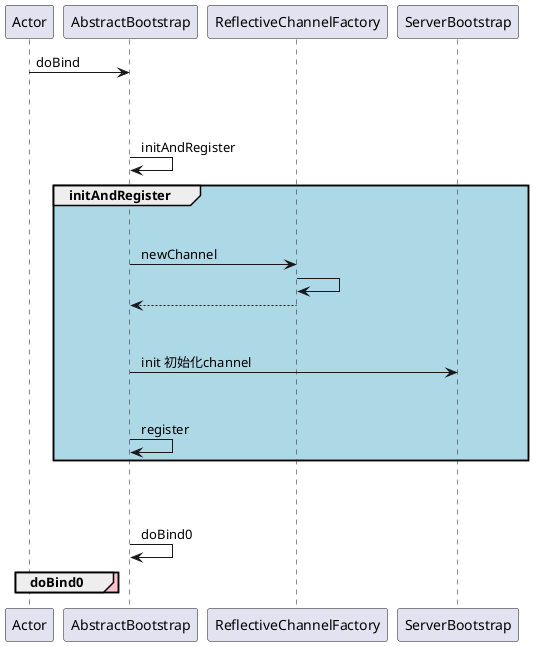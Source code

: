 @startuml
participant Actor

Actor -> AbstractBootstrap: doBind

AbstractBootstrap -> AbstractBootstrap: \n\n\n initAndRegister
    group  #LightBlue initAndRegister
        AbstractBootstrap -> ReflectiveChannelFactory: \n\n newChannel
        ReflectiveChannelFactory -> ReflectiveChannelFactory:
        ReflectiveChannelFactory --> AbstractBootstrap:

        AbstractBootstrap -> ServerBootstrap: \n\n init 初始化channel

        AbstractBootstrap -> AbstractBootstrap: \n\n register
    end


AbstractBootstrap -> AbstractBootstrap: \n\n\n doBind0
    group #Pink doBind0

    end




@enduml